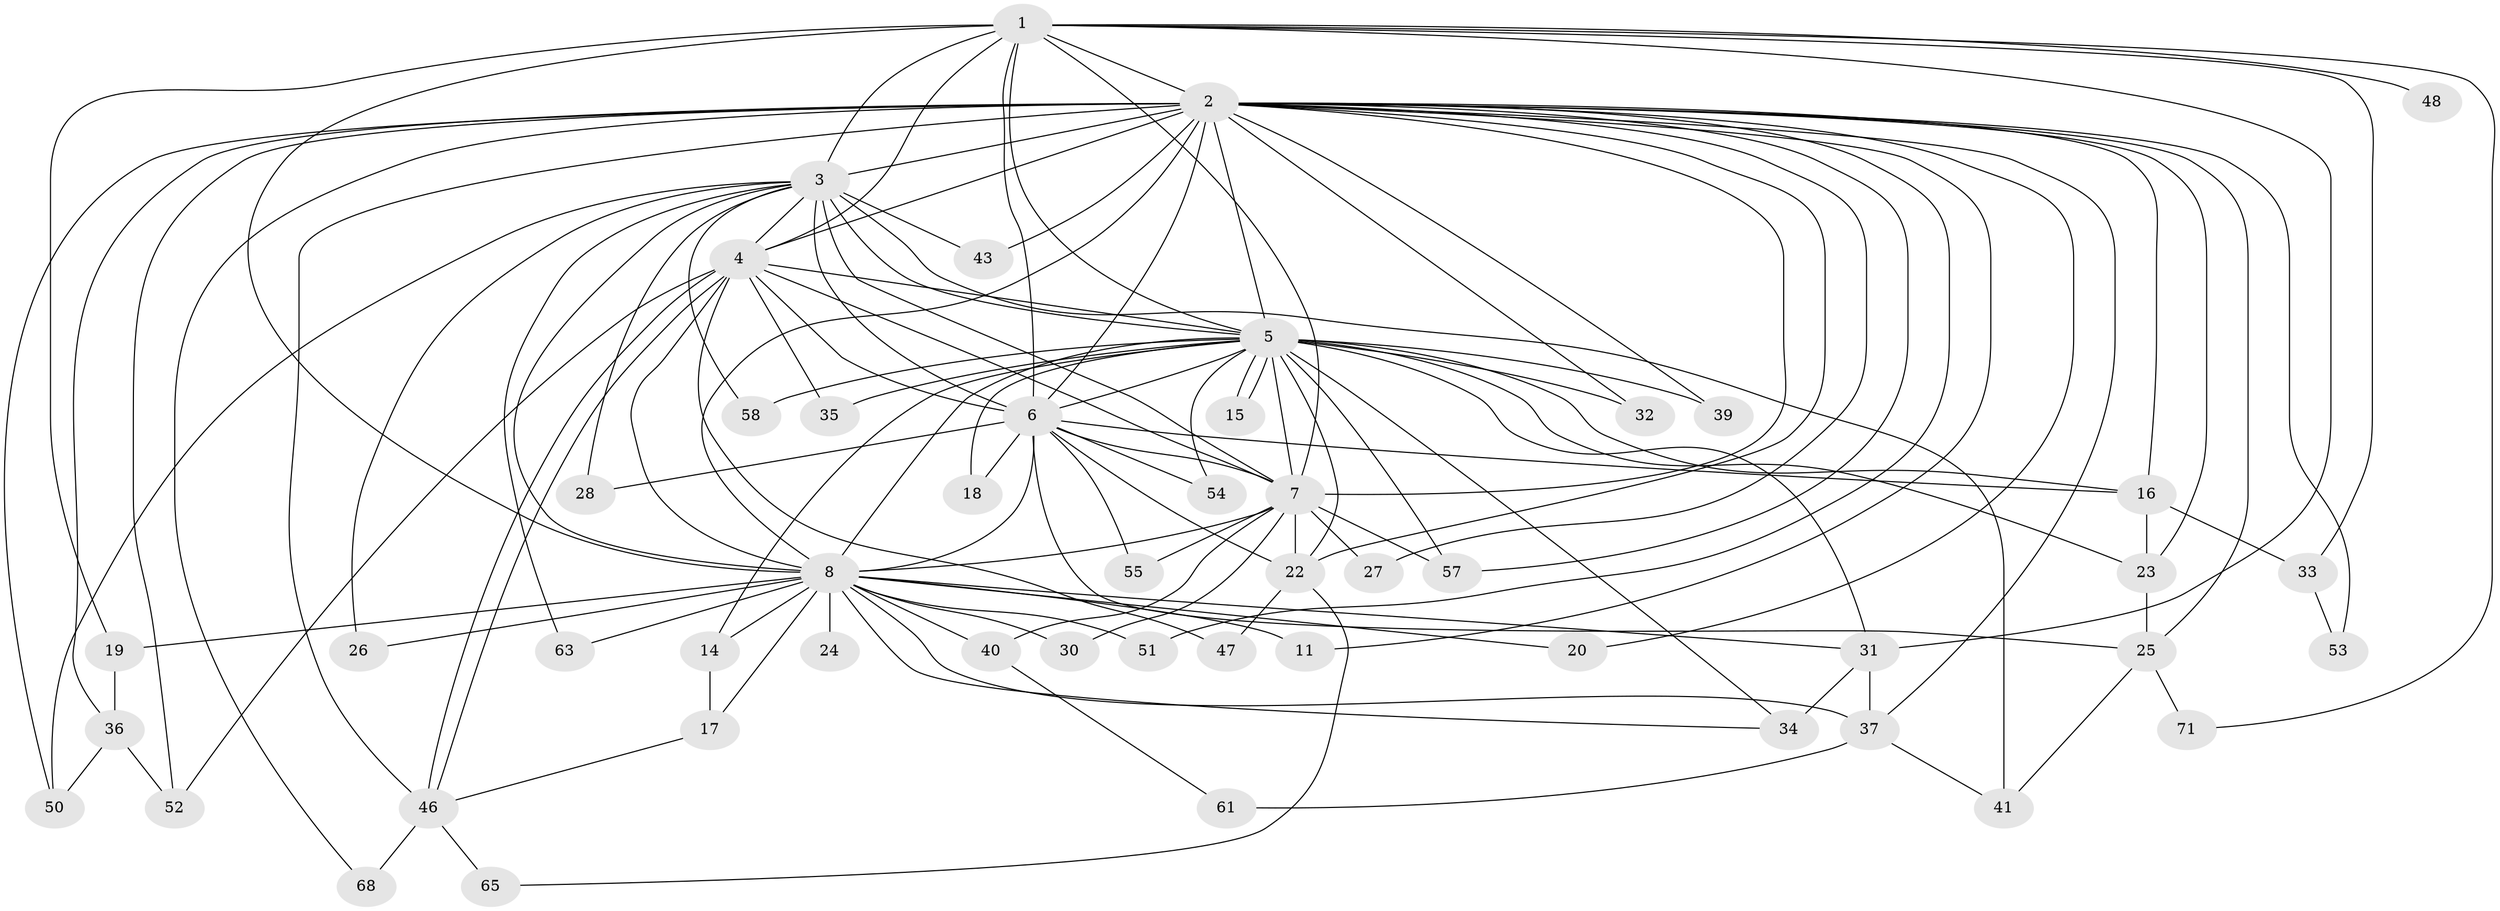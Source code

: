 // Generated by graph-tools (version 1.1) at 2025/51/02/27/25 19:51:50]
// undirected, 51 vertices, 126 edges
graph export_dot {
graph [start="1"]
  node [color=gray90,style=filled];
  1 [super="+21"];
  2 [super="+9"];
  3 [super="+70"];
  4;
  5 [super="+13"];
  6 [super="+12"];
  7 [super="+66"];
  8 [super="+10"];
  11;
  14;
  15;
  16 [super="+62"];
  17 [super="+60"];
  18;
  19;
  20;
  22 [super="+42"];
  23 [super="+45"];
  24;
  25 [super="+29"];
  26;
  27;
  28;
  30 [super="+69"];
  31 [super="+44"];
  32;
  33;
  34 [super="+38"];
  35;
  36 [super="+72"];
  37 [super="+49"];
  39;
  40;
  41 [super="+67"];
  43;
  46 [super="+59"];
  47;
  48;
  50 [super="+56"];
  51;
  52;
  53;
  54;
  55;
  57 [super="+64"];
  58;
  61;
  63;
  65;
  68;
  71;
  1 -- 2 [weight=2];
  1 -- 3;
  1 -- 4;
  1 -- 5 [weight=2];
  1 -- 6;
  1 -- 7;
  1 -- 8 [weight=2];
  1 -- 19;
  1 -- 31;
  1 -- 33;
  1 -- 48 [weight=2];
  1 -- 71;
  2 -- 3 [weight=3];
  2 -- 4 [weight=2];
  2 -- 5 [weight=2];
  2 -- 6 [weight=3];
  2 -- 7 [weight=2];
  2 -- 8 [weight=4];
  2 -- 52;
  2 -- 68;
  2 -- 11;
  2 -- 16;
  2 -- 20;
  2 -- 23;
  2 -- 25;
  2 -- 27;
  2 -- 32;
  2 -- 36;
  2 -- 37;
  2 -- 39;
  2 -- 43;
  2 -- 50;
  2 -- 51;
  2 -- 53;
  2 -- 22;
  2 -- 46;
  2 -- 57;
  3 -- 4;
  3 -- 5 [weight=2];
  3 -- 6;
  3 -- 7;
  3 -- 8 [weight=2];
  3 -- 26;
  3 -- 28;
  3 -- 43;
  3 -- 50;
  3 -- 58;
  3 -- 63;
  3 -- 41;
  4 -- 5;
  4 -- 6;
  4 -- 7;
  4 -- 8 [weight=2];
  4 -- 35;
  4 -- 46;
  4 -- 46;
  4 -- 47;
  4 -- 52;
  5 -- 6;
  5 -- 7;
  5 -- 8 [weight=2];
  5 -- 15;
  5 -- 15;
  5 -- 18;
  5 -- 32;
  5 -- 35;
  5 -- 54;
  5 -- 58;
  5 -- 23;
  5 -- 22;
  5 -- 39;
  5 -- 57;
  5 -- 14;
  5 -- 31;
  5 -- 16;
  5 -- 34;
  6 -- 7;
  6 -- 8 [weight=2];
  6 -- 16;
  6 -- 18;
  6 -- 22;
  6 -- 25;
  6 -- 54;
  6 -- 55;
  6 -- 28;
  7 -- 8 [weight=2];
  7 -- 27;
  7 -- 30;
  7 -- 40;
  7 -- 55;
  7 -- 57;
  7 -- 22;
  8 -- 11;
  8 -- 14;
  8 -- 17;
  8 -- 24 [weight=2];
  8 -- 26;
  8 -- 31;
  8 -- 34;
  8 -- 40;
  8 -- 63;
  8 -- 19;
  8 -- 20;
  8 -- 51;
  8 -- 30 [weight=2];
  8 -- 37;
  14 -- 17;
  16 -- 23;
  16 -- 33;
  17 -- 46;
  19 -- 36;
  22 -- 65;
  22 -- 47;
  23 -- 25;
  25 -- 71;
  25 -- 41;
  31 -- 34;
  31 -- 37;
  33 -- 53;
  36 -- 52;
  36 -- 50;
  37 -- 41;
  37 -- 61;
  40 -- 61;
  46 -- 65;
  46 -- 68;
}
